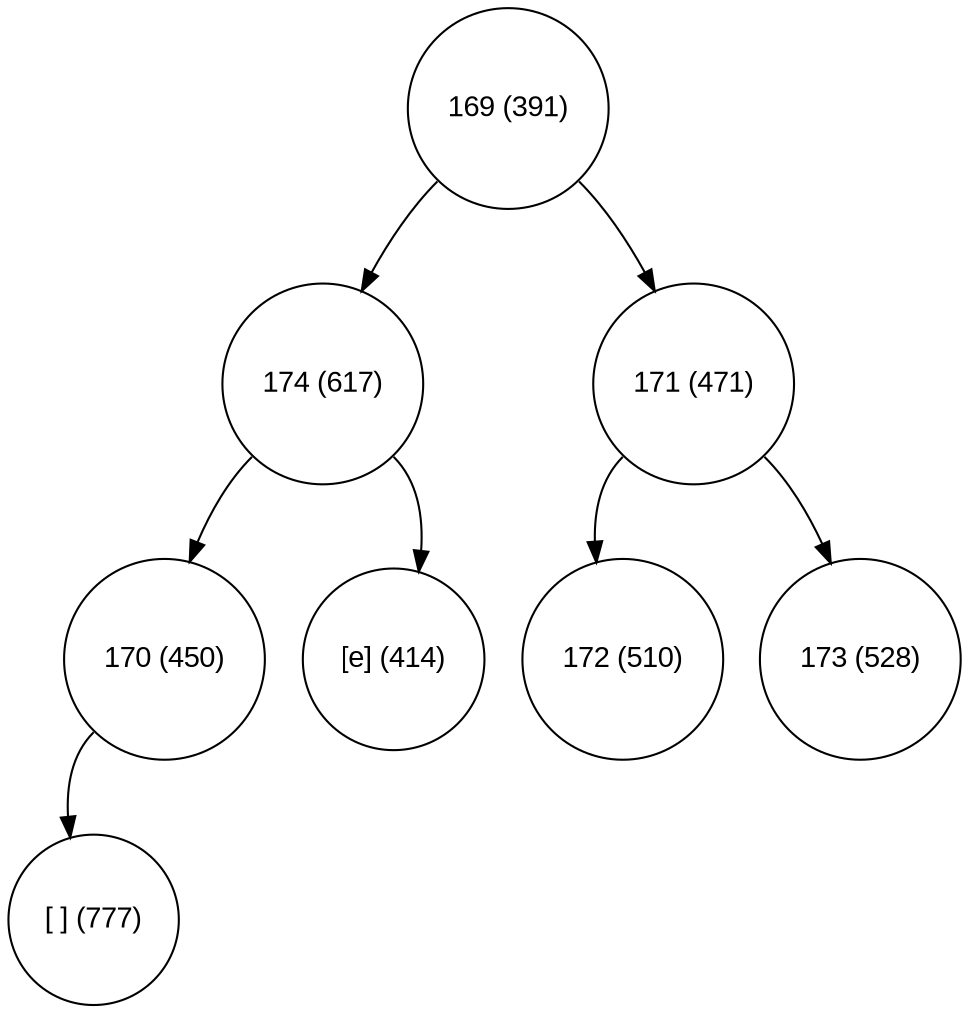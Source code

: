 digraph move_down {
	node [fontname="Arial", shape="circle", width=0.5]; 

	0 [label = "169 (391)"];
	0:sw -> 1;
	1 [label = "174 (617)"];
	1:sw -> 3;
	3 [label = "170 (450)"];
	3:sw -> 7;
	7 [label = "[ ] (777)"];
	1:se -> 4;
	4 [label = "[e] (414)"];
	0:se -> 2;
	2 [label = "171 (471)"];
	2:sw -> 5;
	5 [label = "172 (510)"];
	2:se -> 6;
	6 [label = "173 (528)"];
}
